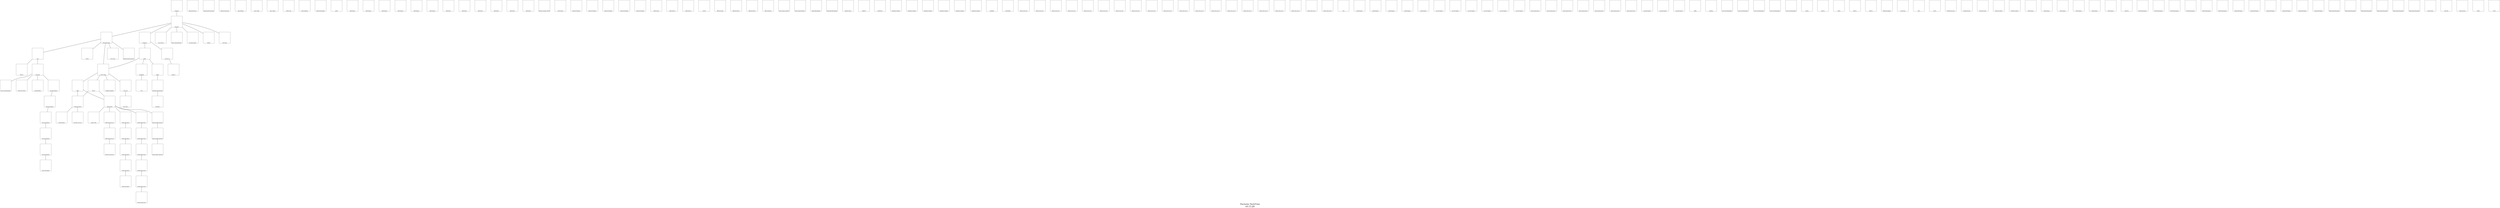 digraph FactorioTechTree {
    // global config
    nodesep=2               // space between two adjacent nodes of the same rank
    ranksep=2               // space between two adjacent node ranks
    imagepath="images"      // global path for images
    overlap=false
    label="Factorio TechTree\nv0.13.20"
    fontsize=64;            // only for footer, not for node labels

    // node style definition
    node[shape=square,style=bold,height=4.7,width=4.7,fixedsize=true,image="ph.png",labelloc=b,fontsize=20];

    // nodes

    advancedElectronics             [label="Advanced electronics",image="Advanced-electronics-research.png"];
    advancedElectronics2            [label="Advanced electronics 2",image="Advanced-electronics-2-research.png"];
	advancedMaterialProcessing      [label="Advanced material processing",image="Advanced-material-processing-research.png"];
    advancedMaterialProcessing2     [label="Advanced material processing 2",image="Advanced-material-processing-research.png"];
	advancedOilProcessing			[label="Advanced oil processing",image="Oil-processing-research.png"];
    alienTechnology					[label="Alien technology",image="Alien-technology-research.png"];
    armorCrafting                   [label="Armor crafting",image="Armor-making-research.png"];
    armorCrafting2                  [label="Armor crafting 2",image="Armor-making-research.png"];
    armorCrafting3                  [label="Modular armor",image="Armor-making-research.png"];
    automatedConstruction           [label="Automated construction",image="Automated-construction-research.png"];
    automatedRailTransportation     [label="Automated rail transportation",image="Automated-rail-transportation-research.png"];
    automation                      [label="Automation",image="Automation-research.png"];
    automation2                     [label="Automation 2",image="Automation-research.png"];
    automation3                     [label="Automation 3",image="Automation-research.png"];
    automobilism                    [label="Automobilism",image="Automobilism-research.png"];
    //basicElectricDischargeDefense   [label="Discharge defense",image="Basic-electric-discharge-defense-equipment-research.png"];
    //basicExoskeletonEquipment		[label="Exoskeleton equipment",image="Basic-exoskeleton-equipment-research.png"];
    //basicLaserDefenseEquipment		[label="Personal laser defense",image="Basic-laser-defense-equipment-research.png"];
    batteryEquipment				[label="Battery equipment",image="Battery-equipment-research.png"];
    batteryEquipment2				[label="Battery MK2 equipment",image="Battery-mk2-equipment-research.png"];
    battery 						[label="Battery",image="Battery-research.png"];
    bulletDamage1 					[label="Bullet damage 1",image="Bullet-damage-research.png"];
    bulletDamage2 					[label="Bullet damage 2",image="Bullet-damage-research.png"];
    bulletDamage3					[label="Bullet damage 3",image="Bullet-damage-research.png"];
    bulletDamage4 					[label="Bullet damage 4",image="Bullet-damage-research.png"];
    bulletDamage5 					[label="Bullet damage 5",image="Bullet-damage-research.png"];
    bulletDamage6 					[label="Bullet damage 6",image="Bullet-damage-research.png"];
    bulletSpeed1 					[label="Bullet speed 1",image="Bullet-speed-research.png"];
    bulletSpeed2 					[label="Bullet speed 2",image="Bullet-speed-research.png"];
    bulletSpeed3 					[label="Bullet speed 3",image="Bullet-speed-research.png"];
    bulletSpeed4 					[label="Bullet speed 4",image="Bullet-speed-research.png"];
    bulletSpeed5 					[label="Bullet speed 5",image="Bullet-speed-research.png"];
    bulletSpeed6 					[label="Bullet speed 6",image="Bullet-speed-research.png"];
    characterAutoLogisticTrashSlots [label="Character auto logistic trash slots",image="Character-auto-logistic-trash-slots-research.png"];
    characterLogisticSlots1         [label="Character logistic slots 1",image="Character-logistic-slots-research.png"];
    characterLogisticSlots2         [label="Character logistic slots 2",image="Character-logistic-slots-research.png"];
    characterLogisticSlots3         [label="Character logistic slots 3",image="Character-logistic-slots-research.png"];
    characterLogisticSlots4         [label="Character logistic slots 4",image="Character-logistic-slots-research.png"];
    characterLogisticSlots5         [label="Character logistic slots 5",image="Character-logistic-slots-research.png"];
    characterLogisticSlots6         [label="Character logistic slots 6",image="Character-logistic-slots-research.png"];
    characterLogisticTrashSlots1    [label="Character logistic trash slots 1",image="Character-logistic-trash-slots-research.png"];
    characterLogisticTrashSlots2    [label="Character logistic trash slots 2",image="Character-logistic-trash-slots-research.png"];
    characterLogisticTrashSlots3    [label="Character logistic trash slots 3",image="Character-logistic-trash-slots-research.png"];
    circuitNetwork                  [label="Circuit network",image="Circuit-network-research.png"];
    clusterGrenade					[label="Cluster grenade",image="Cluster-grenade-research.png"];
    combatRobotDamage1 				[label="Combat robot damage 1",image="Combat-robot-damage-research.png"];
    combatRobotDamage2 				[label="Combat robot damage 2",image="Combat-robot-damage-research.png"];
    combatRobotDamage3 				[label="Combat robot damage 3",image="Combat-robot-damage-research.png"];
    combatRobotDamage4 				[label="Combat robot damage 4",image="Combat-robot-damage-research.png"];
    combatRobotDamage5 				[label="Combat robot damage 5",image="Combat-robot-damage-research.png"];
    combatRobitics 					[label="Combat robotics",image="Combat-robotics-research.png"];
    combatRobitics2					[label="Combat robotics 2",image="Combat-robotics-research.png"];
    combatRobitics3					[label="Combat robotics 3",image="Combat-robotics-research.png"];
    concrete 						[label="Concrete",image="Concrete-research.png"];
    constructionRobotics            [label="Construction robotics",image="Construction-robotics-research.png"];
    dischargeDefense                [label="Discharge defense",image="Basic-electric-discharge-defense-equipment-research.png"];
    effectivityModule				[label="Effectivity module",image="Effectivity-module-research.png"];
    effectivityModule2				[label="Effectivity module 2",image="Effectivity-module-research.png"];
    effectivityModule3				[label="Effectivity module 3",image="Effectivity-module-research.png"];
    effectTransmission				[label="Effect transmission",image="Effect-transmission-research.png"];
    electricEnergyAccumulators		[label="Electric energy accumulators",image="Electric-energy-acumulators-research.png"];
    electricEnergyDistribution1     [label="Electric energy distribution 1",image="Electric-energy-distribution-research.png"];
    electricEnergyDistribution2     [label="Electric energy distribution 2",image="Electric-energy-distribution-research.png"];
    electricEngine                  [label="Electric engine",image="Electric-engine-research.png"];
    electronics                     [label="Electronics",image="Electronics-research.png"];
    energyShieldEquipment 			[label="Energy shield equipment",image="Energy-shield-equipment-research.png"];
    energyShieldMK2Equipment		[label="Energy shield MK2 equipment",image="Energy-shield-mk2-equipment-research.png"];
    engine                          [label="Engine",image="Engine-research.png"];
    explosiveRocketry				[label="Explosive rocketry",image="Explosive-rocketry-research.png"];
    explosives 						[label="Explosives",image="Explosives-research.png"];
    exoskeletonEquipment            [label="Exoskeleton equipment",image="Basic-exoskeleton-equipment-research.png"];
    flamethrower					[label="Flamethrower",image="Flame-thrower-research.png"];
    flamethrowerDamage1				[label="Flamethrower damage 1",image="Flamethrower-turret-damage-research.png"];
    flamethrowerDamage2				[label="Flamethrower damage 2",image="Flamethrower-turret-damage-research.png"];
    flamethrowerDamage3				[label="Flamethrower damage 3",image="Flamethrower-turret-damage-research.png"];
    flamethrowerDamage4				[label="Flamethrower damage 4",image="Flamethrower-turret-damage-research.png"];
    flamethrowerDamage5				[label="Flamethrower damage 5",image="Flamethrower-turret-damage-research.png"];
    flamethrowerDamage6				[label="Flamethrower damage 6",image="Flamethrower-turret-damage-research.png"];
    flammables						[label="Flammables",image="Flammables-research.png"];
    fluidHandling					[label="Fluid handling",image="Fluid-handling-research.png"];
    flight                          [label="Flight",image="Flying-research.png"];
    followerRobots1					[label="Follower robot count 1",image="Follower-robots-research.png"];
    followerRobots2					[label="Follower robot count 2",image="Follower-robots-research.png"];
    followerRobots3					[label="Follower robot count 3",image="Follower-robots-research.png"];
    followerRobots4					[label="Follower robot count 4",image="Follower-robots-research.png"];
    followerRobots5					[label="Follower robot count 5",image="Follower-robots-research.png"];
    followerRobots6					[label="Follower robot count 6",image="Follower-robots-research.png"];
    followerRobots7					[label="Follower robot count 7",image="Follower-robots-research.png"];
    followerRobots8					[label="Follower robot count 8",image="Follower-robots-research.png"];
    followerRobots9					[label="Follower robot count 9",image="Follower-robots-research.png"];
    followerRobots10				[label="Follower robot count 10",image="Follower-robots-research.png"];
    followerRobots11				[label="Follower robot count 11",image="Follower-robots-research.png"];
    followerRobots12				[label="Follower robot count 12",image="Follower-robots-research.png"];
    followerRobots13				[label="Follower robot count 13",image="Follower-robots-research.png"];
    followerRobots14				[label="Follower robot count 14",image="Follower-robots-research.png"];
    followerRobots15				[label="Follower robot count 15",image="Follower-robots-research.png"];
    followerRobots16				[label="Follower robot count 16",image="Follower-robots-research.png"];
    followerRobots17				[label="Follower robot count 17",image="Follower-robots-research.png"];
    followerRobots18				[label="Follower robot count 18",image="Follower-robots-research.png"];
    followerRobots19				[label="Follower robot count 19",image="Follower-robots-research.png"];
    followerRobots20				[label="Follower robot count 20",image="Follower-robots-research.png"];
    gates							[label="Gates",image="Gates-research.png"];
    grenadeDamage1					[label="Grenade damage 1",image="Grenade-damage-research.png"];
    grenadeDamage2					[label="Grenade damage 2",image="Grenade-damage-research.png"];
    grenadeDamage3					[label="Grenade damage 3",image="Grenade-damage-research.png"];
    grenadeDamage4					[label="Grenade damage 4",image="Grenade-damage-research.png"];
    grenadeDamage5					[label="Grenade damage 5",image="Grenade-damage-research.png"];
    gunTurretDamage1				[label="Gun turret damage 1",image="Gun-turret-damage-research.png"];
    gunTurretDamage2				[label="Gun turret damage 2",image="Gun-turret-damage-research.png"];
    gunTurretDamage3				[label="Gun turret damage 3",image="Gun-turret-damage-research.png"];
    gunTurretDamage4				[label="Gun turret damage 4",image="Gun-turret-damage-research.png"];
    gunTurretDamage5				[label="Gun turret damage 5",image="Gun-turret-damage-research.png"];
    gunTurretDamage6				[label="Gun turret damage 6",image="Gun-turret-damage-research.png"];
    inserterCapacityBonus1			[label="Inserter capacity bonus 1",image="Inserter-capacity-research.png"];
    inserterCapacityBonus2			[label="Inserter capacity bonus 2",image="Inserter-capacity-research.png"];
    inserterCapacityBonus3			[label="Inserter capacity bonus 3",image="Inserter-capacity-research.png"];
    inserterCapacityBonus4			[label="Inserter capacity bonus 4",image="Inserter-capacity-research.png"];
    inserterCapacityBonus5			[label="Inserter capacity bonus 5",image="Inserter-capacity-research.png"];
    inserterCapacityBonus6			[label="Inserter capacity bonus 6",image="Inserter-capacity-research.png"];
    inserterCapacityBonus7			[label="Inserter capacity bonus 7",image="Inserter-capacity-research.png"];
    labResearchSpeed1               [label="Lab research speed 1",image="Research-effectivity-research.png"];
    labResearchSpeed2               [label="Lab research speed 2",image="Research-effectivity-research.png"];
    labResearchSpeed3               [label="Lab research speed 3",image="Research-effectivity-research.png"];
    labResearchSpeed4               [label="Lab research speed 4",image="Research-effectivity-research.png"];
    landfill						[label="Landfill",image="Landfill-research.png"];
    landmines						[label="Landmines",image="Land-mine-research.png"];
    laser                           [label="Laser",image="Laser-research.png"];
    laserTurretDamage1              [label="Laser turret damage 1",image="Laser-turret-damage-research.png"];
    laserTurretDamage2              [label="Laser turret damage 2",image="Laser-turret-damage-research.png"];
    laserTurretDamage3              [label="Laser turret damage 3",image="Laser-turret-damage-research.png"];
    laserTurretDamage4              [label="Laser turret damage 4",image="Laser-turret-damage-research.png"];
    laserTurretDamage5              [label="Laser turret damage 5",image="Laser-turret-damage-research.png"];
    laserTurretDamage6              [label="Laser turret damage 6",image="Laser-turret-damage-research.png"];
    laserTurretShootingSpeed1       [label="Laser turret shooting speed 1",image="Laser-turret-speed-research.png"];
    laserTurretShootingSpeed2       [label="Laser turret shooting speed 2",image="Laser-turret-speed-research.png"];
    laserTurretShootingSpeed3       [label="Laser turret shooting speed 3",image="Laser-turret-speed-research.png"];
    laserTurretShootingSpeed4       [label="Laser turret shooting speed 4",image="Laser-turret-speed-research.png"];
    laserTurretShootingSpeed5       [label="Laser turret shooting speed 5",image="Laser-turret-speed-research.png"];
    laserTurretShootingSpeed6       [label="Laser turret shooting speed 6",image="Laser-turret-speed-research.png"];
    laserTurrets                    [label="Laser turrets",image="Laser-turrets-research.png"];
    logisticRobotics                [label="Logistic robotics",image="Logistic-robotics-research.png"];
    logisticSystem                  [label="Logistic system",image="Logistic-system-research.png"];
    logistics                       [label="Logistics",image="Logistics-research.png"];
    logistics2                      [label="Logistics 2",image="Logistics-research.png"];
    logistics3                      [label="Logistics 3",image="Logistics-research.png"];
    military                        [label="Military",image="Military-research.png"];
    military2                       [label="Military 2",image="Military-research.png"];
    military3                       [label="Military 3",image="Military-research.png"];
    military4                       [label="Military 4",image="Military-research.png"];
    modules                         [label="Modules",image="Module-research.png"];
    nightvisionEquipment			[label="Nightvision equipment",image="Night-vision-equipment-research.png"];
    oilProcessing					[label="Oil processing",image="Oil-gathering-research.png"];
    //advancedOilProcessing			[label="Advanced oil processing",image="Oil-processing-research.png"];
    optics							[label="Optics",image="Optics-research.png"];
    personalLaserDefense            [label="Personal laser defense",image="Basic-laser-defense-equipment-research.png"];
    personalRoboport                [label="Personal roboport",image="Personal-roboport-equipment-research.png"];
    plastics						[label="Plastics",image="Plastics-research.png"];
    portableFusionReactor			[label="Portable fusion reactor",image="Fusion-reactor-equipment-research.png"];
    portableSolarPanel				[label="Portable solar panel",image="Solar-panel-equipment-research.png"];
    powerArmor                      [label="Power armor",image="Power-armor-research.png"];
    powerArmor2                     [label="Power armor 2",image="Power-armor-mk2-research.png"];
    productivityModule				[label="Productivity module",image="Productivity-module-research.png"];
    productivityModule2				[label="Productivity module 2",image="Productivity-module-research.png"];
    productivityModule3				[label="Productivity module 3",image="Productivity-module-research.png"];   
    railSignals                     [label="Rail signals",image="Rail-signals-research.png"];
    railway                         [label="Railway",image="Railway-research.png"];
    // researchEffectivity => labResearchSpeed
    robotics                        [label="Robotics",image="Robotics-research.png"];
    rocketDamage1					[label="Rocket damage 1",image="Rocket-damage-research.png"];
    rocketDamage2					[label="Rocket damage 2",image="Rocket-damage-research.png"];
    rocketDamage3					[label="Rocket damage 3",image="Rocket-damage-research.png"];
    rocketDamage4					[label="Rocket damage 4",image="Rocket-damage-research.png"];
    rocketDamage5					[label="Rocket damage 5",image="Rocket-damage-research.png"];
    rocketDamage6					[label="Rocket damage 6",image="Rocket-damage-research.png"];
    rocketry                        [label="Rocketry",image="Rocketry-research.png"];
	rocketSilo						[label="Rocket silo",image="Rocket-silo-research.png"];
    rocketShootingSpeed1			[label="Rocket shooting speed 1",image="Rocket-speed-research.png"];
    rocketShootingSpeed2			[label="Rocket shooting speed 2",image="Rocket-speed-research.png"];
    rocketShootingSpeed3			[label="Rocket shooting speed 3",image="Rocket-speed-research.png"];
    rocketShootingSpeed4			[label="Rocket shooting speed 4",image="Rocket-speed-research.png"];
    rocketShootingSpeed5			[label="Rocket shooting speed 5",image="Rocket-speed-research.png"];
    rocketShootingSpeed6			[label="Rocket shooting speed 6",image="Rocket-speed-research.png"];
    shotgunShellDamage1				[label="Shotgun shell damage 1",image="Shotgun-shell-damage-research.png"];
    shotgunShellDamage2				[label="Shotgun shell damage 2",image="Shotgun-shell-damage-research.png"];
    shotgunShellDamage3				[label="Shotgun shell damage 3",image="Shotgun-shell-damage-research.png"];
    shotgunShellDamage4				[label="Shotgun shell damage 4",image="Shotgun-shell-damage-research.png"];
    shotgunShellDamage5				[label="Shotgun shell damage 5",image="Shotgun-shell-damage-research.png"];
	shotgunShellDamage6				[label="Shotgun shell damage 6",image="Shotgun-shell-damage-research.png"];
    shutgunShellShootingSpeed1		[label="Shotgun shell shooting speed 1",image="Shotgun-shell-speed-research.png"];
    shutgunShellShootingSpeed2		[label="Shotgun shell shooting speed 2",image="Shotgun-shell-speed-research.png"];
    shutgunShellShootingSpeed3		[label="Shotgun shell shooting speed 3",image="Shotgun-shell-speed-research.png"];
    shutgunShellShootingSpeed4		[label="Shotgun shell shooting speed 4",image="Shotgun-shell-speed-research.png"];
    shutgunShellShootingSpeed5		[label="Shotgun shell shooting speed 5",image="Shotgun-shell-speed-research.png"];
    shutgunShellShootingSpeed6		[label="Shotgun shell shooting speed 6",image="Shotgun-shell-speed-research.png"];
    solarEnergy                     [label="Solar energy",image="Solar-energy-research.png"];
    //solarPanelEquipment => portableSolarPanel
    stackInserter                   [label="Stack inserter",image="Stack-inserter-research.png"];
    steelProcessing					[label="Steel processing",image="Steel-processing-research.png"];
    stoneWalls						[label="Stone walls",image="Stone-walls-research.png"];
    sulfurProcessing				[label="Sulfur processing",image="Sulfur-processing-research.png"];
    tanks                           [label="Tanks",image="Tanks-research.png"];
    toolbelt						[label="Toolbelt",image="Toolbelt-research.png"];
    turrets 						[label="Turrets",image="Turrets-research.png"];
    workerRobotCargoSize1           [label="Worker robot cargo size 1",image="Worker-robots-storage-research.png"];
    workerRobotCargoSize2           [label="Worker robot cargo size 2",image="Worker-robots-storage-research.png"];
    workerRobotCargoSize3           [label="Worker robot cargo size 3",image="Worker-robots-storage-research.png"];
    workerRobotSpeed1               [label="Worker robot speed 1",image="Worker-robots-speed-research.png"];
    workerRobotSpeed2               [label="Worker robot speed 2",image="Worker-robots-speed-research.png"];
    workerRobotSpeed3               [label="Worker robot speed 3",image="Worker-robots-speed-research.png"];
    workerRobotSpeed4               [label="Worker robot speed 4",image="Worker-robots-speed-research.png"];
    workerRobotSpeed5               [label="Worker robot speed 5",image="Worker-robots-speed-research.png"];


    // arrow style definition
    edge[dir=none,arrowhead=crow,arrowtail=diamond,arrowsize=3,penwidth=3];

    // edges ( arrows )
    automation ->   electronics;

    electronics ->  automation2;
    electronics ->  circuitNetwork;
    electronics ->  advancedElectronics;
    electronics ->  solarEnergy;
    electronics ->  electricEnergyDistribution1;
    electronics ->  labResearchSpeed1;
    electronics ->  rocketry;

    automation2 -> automation3;
    automation2 -> engine;

    engine -> electricEngine;
    engine -> railway;
    engine -> automobilism;

    automation3 -> logistics3;

    electricEngine -> flight;
    electricEngine -> robotics;
    electricEngine -> exoskeletonEquipment;
    electricEngine -> powerArmor;

    flight -> constructionRobotics;
    flight -> logisticRobotics;

    constructionRobotics -> automatedConstruction;
    constructionRobotics -> personalRoboport;

    logisticRobotics -> logisticSystem
    logisticRobotics -> characterLogisticSlots1
    logisticRobotics -> characterLogisticTrashSlots1
    logisticRobotics -> workerRobotSpeed1
    logisticRobotics -> workerRobotCargoSize1

    characterLogisticSlots1 -> characterLogisticSlots2 -> characterLogisticSlots3 -> characterLogisticSlots4 -> characterLogisticSlots5 -> characterLogisticSlots6;

    characterLogisticTrashSlots1 -> characterLogisticTrashSlots2 -> characterLogisticTrashSlots3;

    workerRobotSpeed1 -> workerRobotSpeed2 -> workerRobotSpeed3 -> workerRobotSpeed4 -> workerRobotSpeed5;

    workerRobotCargoSize1 -> workerRobotCargoSize2 -> workerRobotCargoSize3;

    robotics -> constructionRobotics;
    robotics -> logisticRobotics;

    powerArmor -> powerArmor2;

    railway -> automatedRailTransportation;

    automatedRailTransportation -> railSignals;

    automobilism -> tanks;

    advancedElectronics -> laser;
    advancedElectronics -> electricEngine;
    advancedElectronics -> advancedMaterialProcessing2;
    advancedElectronics -> stackInserter;
    advancedElectronics -> modules;

    laser -> laserTurrets;
    laser -> military3;

    laserTurrets -> laserTurretDamage1;
    laserTurrets -> laserTurretShootingSpeed1;
    laserTurrets -> personalLaserDefense;
    laserTurrets -> dischargeDefense;

    laserTurretDamage1 -> laserTurretDamage2 -> laserTurretDamage3 -> laserTurretDamage4 -> laserTurretDamage5 -> laserTurretDamage6;

}
